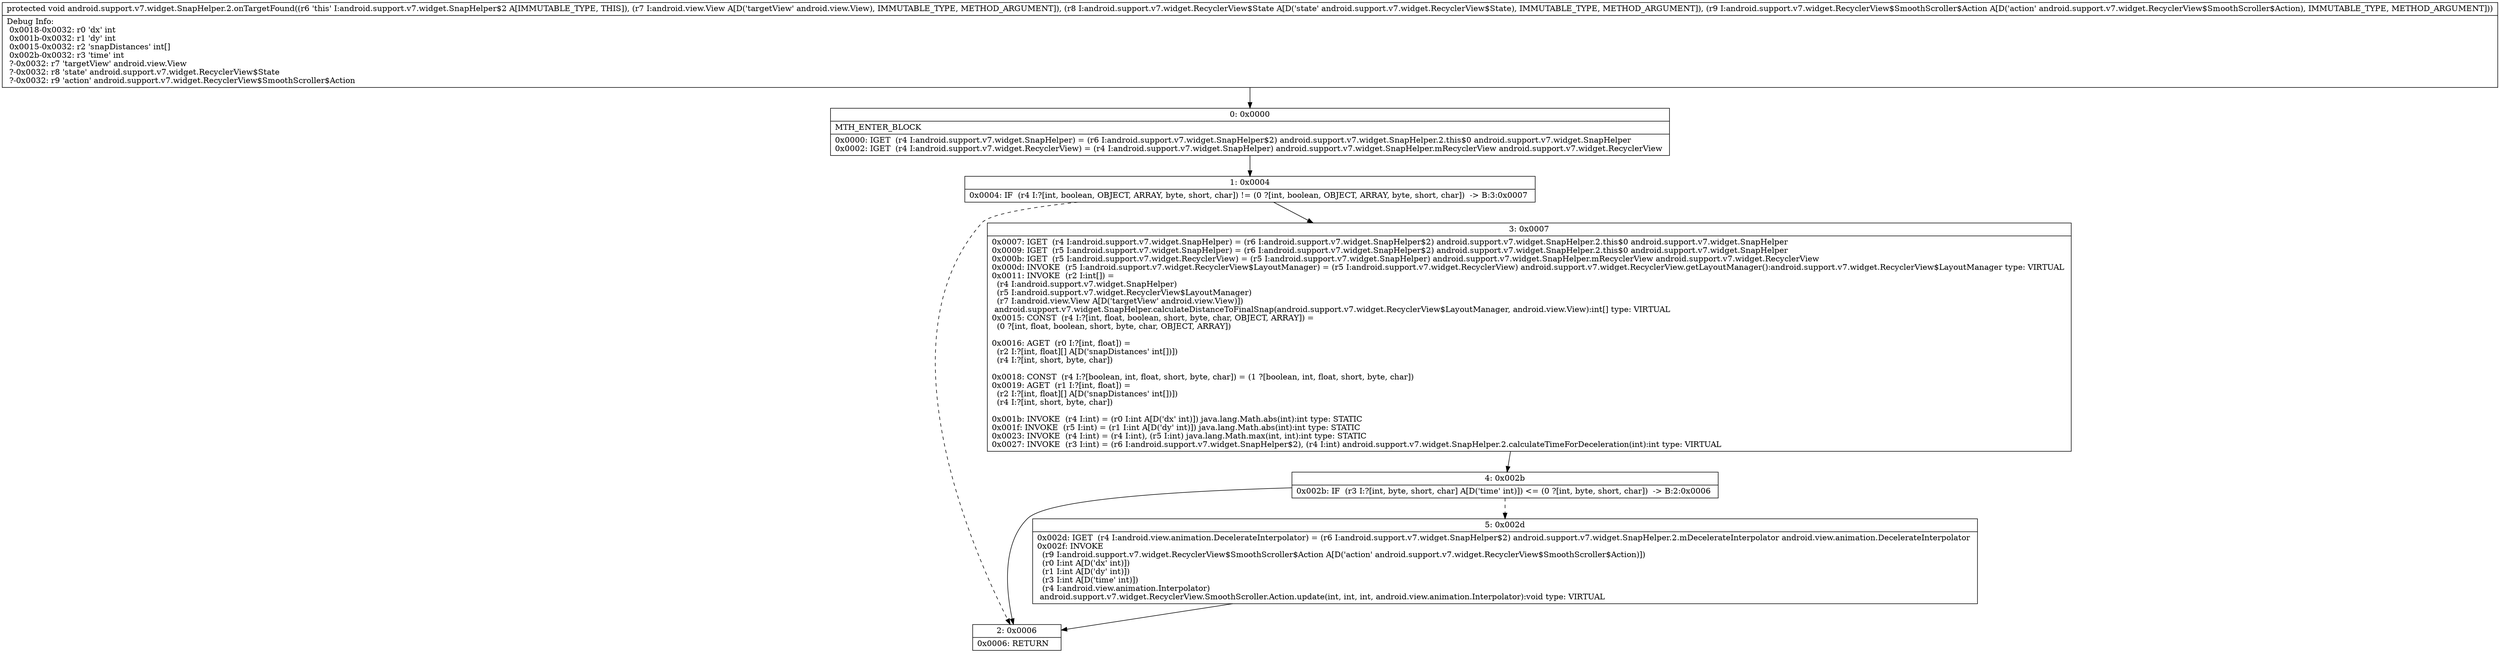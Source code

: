 digraph "CFG forandroid.support.v7.widget.SnapHelper.2.onTargetFound(Landroid\/view\/View;Landroid\/support\/v7\/widget\/RecyclerView$State;Landroid\/support\/v7\/widget\/RecyclerView$SmoothScroller$Action;)V" {
Node_0 [shape=record,label="{0\:\ 0x0000|MTH_ENTER_BLOCK\l|0x0000: IGET  (r4 I:android.support.v7.widget.SnapHelper) = (r6 I:android.support.v7.widget.SnapHelper$2) android.support.v7.widget.SnapHelper.2.this$0 android.support.v7.widget.SnapHelper \l0x0002: IGET  (r4 I:android.support.v7.widget.RecyclerView) = (r4 I:android.support.v7.widget.SnapHelper) android.support.v7.widget.SnapHelper.mRecyclerView android.support.v7.widget.RecyclerView \l}"];
Node_1 [shape=record,label="{1\:\ 0x0004|0x0004: IF  (r4 I:?[int, boolean, OBJECT, ARRAY, byte, short, char]) != (0 ?[int, boolean, OBJECT, ARRAY, byte, short, char])  \-\> B:3:0x0007 \l}"];
Node_2 [shape=record,label="{2\:\ 0x0006|0x0006: RETURN   \l}"];
Node_3 [shape=record,label="{3\:\ 0x0007|0x0007: IGET  (r4 I:android.support.v7.widget.SnapHelper) = (r6 I:android.support.v7.widget.SnapHelper$2) android.support.v7.widget.SnapHelper.2.this$0 android.support.v7.widget.SnapHelper \l0x0009: IGET  (r5 I:android.support.v7.widget.SnapHelper) = (r6 I:android.support.v7.widget.SnapHelper$2) android.support.v7.widget.SnapHelper.2.this$0 android.support.v7.widget.SnapHelper \l0x000b: IGET  (r5 I:android.support.v7.widget.RecyclerView) = (r5 I:android.support.v7.widget.SnapHelper) android.support.v7.widget.SnapHelper.mRecyclerView android.support.v7.widget.RecyclerView \l0x000d: INVOKE  (r5 I:android.support.v7.widget.RecyclerView$LayoutManager) = (r5 I:android.support.v7.widget.RecyclerView) android.support.v7.widget.RecyclerView.getLayoutManager():android.support.v7.widget.RecyclerView$LayoutManager type: VIRTUAL \l0x0011: INVOKE  (r2 I:int[]) = \l  (r4 I:android.support.v7.widget.SnapHelper)\l  (r5 I:android.support.v7.widget.RecyclerView$LayoutManager)\l  (r7 I:android.view.View A[D('targetView' android.view.View)])\l android.support.v7.widget.SnapHelper.calculateDistanceToFinalSnap(android.support.v7.widget.RecyclerView$LayoutManager, android.view.View):int[] type: VIRTUAL \l0x0015: CONST  (r4 I:?[int, float, boolean, short, byte, char, OBJECT, ARRAY]) = \l  (0 ?[int, float, boolean, short, byte, char, OBJECT, ARRAY])\l \l0x0016: AGET  (r0 I:?[int, float]) = \l  (r2 I:?[int, float][] A[D('snapDistances' int[])])\l  (r4 I:?[int, short, byte, char])\l \l0x0018: CONST  (r4 I:?[boolean, int, float, short, byte, char]) = (1 ?[boolean, int, float, short, byte, char]) \l0x0019: AGET  (r1 I:?[int, float]) = \l  (r2 I:?[int, float][] A[D('snapDistances' int[])])\l  (r4 I:?[int, short, byte, char])\l \l0x001b: INVOKE  (r4 I:int) = (r0 I:int A[D('dx' int)]) java.lang.Math.abs(int):int type: STATIC \l0x001f: INVOKE  (r5 I:int) = (r1 I:int A[D('dy' int)]) java.lang.Math.abs(int):int type: STATIC \l0x0023: INVOKE  (r4 I:int) = (r4 I:int), (r5 I:int) java.lang.Math.max(int, int):int type: STATIC \l0x0027: INVOKE  (r3 I:int) = (r6 I:android.support.v7.widget.SnapHelper$2), (r4 I:int) android.support.v7.widget.SnapHelper.2.calculateTimeForDeceleration(int):int type: VIRTUAL \l}"];
Node_4 [shape=record,label="{4\:\ 0x002b|0x002b: IF  (r3 I:?[int, byte, short, char] A[D('time' int)]) \<= (0 ?[int, byte, short, char])  \-\> B:2:0x0006 \l}"];
Node_5 [shape=record,label="{5\:\ 0x002d|0x002d: IGET  (r4 I:android.view.animation.DecelerateInterpolator) = (r6 I:android.support.v7.widget.SnapHelper$2) android.support.v7.widget.SnapHelper.2.mDecelerateInterpolator android.view.animation.DecelerateInterpolator \l0x002f: INVOKE  \l  (r9 I:android.support.v7.widget.RecyclerView$SmoothScroller$Action A[D('action' android.support.v7.widget.RecyclerView$SmoothScroller$Action)])\l  (r0 I:int A[D('dx' int)])\l  (r1 I:int A[D('dy' int)])\l  (r3 I:int A[D('time' int)])\l  (r4 I:android.view.animation.Interpolator)\l android.support.v7.widget.RecyclerView.SmoothScroller.Action.update(int, int, int, android.view.animation.Interpolator):void type: VIRTUAL \l}"];
MethodNode[shape=record,label="{protected void android.support.v7.widget.SnapHelper.2.onTargetFound((r6 'this' I:android.support.v7.widget.SnapHelper$2 A[IMMUTABLE_TYPE, THIS]), (r7 I:android.view.View A[D('targetView' android.view.View), IMMUTABLE_TYPE, METHOD_ARGUMENT]), (r8 I:android.support.v7.widget.RecyclerView$State A[D('state' android.support.v7.widget.RecyclerView$State), IMMUTABLE_TYPE, METHOD_ARGUMENT]), (r9 I:android.support.v7.widget.RecyclerView$SmoothScroller$Action A[D('action' android.support.v7.widget.RecyclerView$SmoothScroller$Action), IMMUTABLE_TYPE, METHOD_ARGUMENT]))  | Debug Info:\l  0x0018\-0x0032: r0 'dx' int\l  0x001b\-0x0032: r1 'dy' int\l  0x0015\-0x0032: r2 'snapDistances' int[]\l  0x002b\-0x0032: r3 'time' int\l  ?\-0x0032: r7 'targetView' android.view.View\l  ?\-0x0032: r8 'state' android.support.v7.widget.RecyclerView$State\l  ?\-0x0032: r9 'action' android.support.v7.widget.RecyclerView$SmoothScroller$Action\l}"];
MethodNode -> Node_0;
Node_0 -> Node_1;
Node_1 -> Node_2[style=dashed];
Node_1 -> Node_3;
Node_3 -> Node_4;
Node_4 -> Node_2;
Node_4 -> Node_5[style=dashed];
Node_5 -> Node_2;
}

